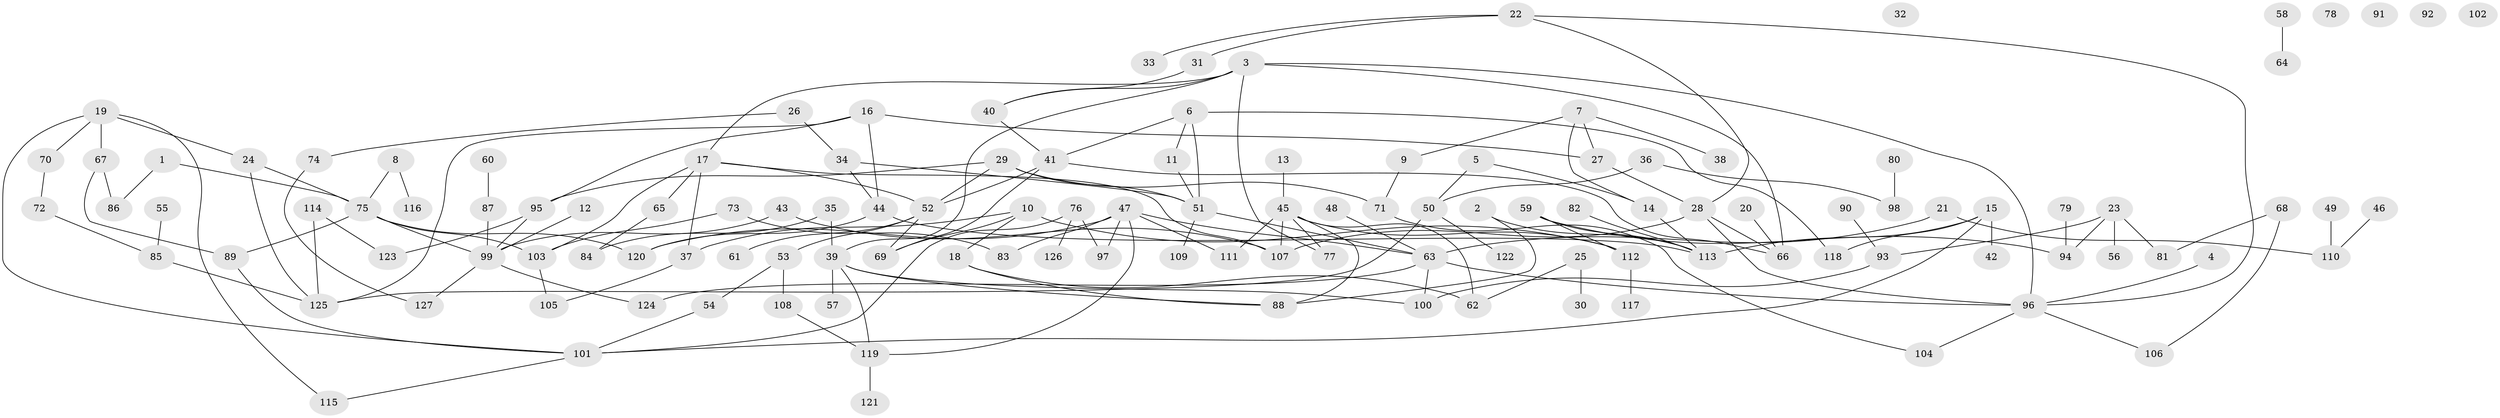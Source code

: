 // coarse degree distribution, {6: 0.08433734939759036, 8: 0.024096385542168676, 2: 0.3614457831325301, 3: 0.14457831325301204, 5: 0.0963855421686747, 12: 0.012048192771084338, 4: 0.08433734939759036, 1: 0.18072289156626506, 7: 0.012048192771084338}
// Generated by graph-tools (version 1.1) at 2025/48/03/04/25 22:48:10]
// undirected, 127 vertices, 170 edges
graph export_dot {
  node [color=gray90,style=filled];
  1;
  2;
  3;
  4;
  5;
  6;
  7;
  8;
  9;
  10;
  11;
  12;
  13;
  14;
  15;
  16;
  17;
  18;
  19;
  20;
  21;
  22;
  23;
  24;
  25;
  26;
  27;
  28;
  29;
  30;
  31;
  32;
  33;
  34;
  35;
  36;
  37;
  38;
  39;
  40;
  41;
  42;
  43;
  44;
  45;
  46;
  47;
  48;
  49;
  50;
  51;
  52;
  53;
  54;
  55;
  56;
  57;
  58;
  59;
  60;
  61;
  62;
  63;
  64;
  65;
  66;
  67;
  68;
  69;
  70;
  71;
  72;
  73;
  74;
  75;
  76;
  77;
  78;
  79;
  80;
  81;
  82;
  83;
  84;
  85;
  86;
  87;
  88;
  89;
  90;
  91;
  92;
  93;
  94;
  95;
  96;
  97;
  98;
  99;
  100;
  101;
  102;
  103;
  104;
  105;
  106;
  107;
  108;
  109;
  110;
  111;
  112;
  113;
  114;
  115;
  116;
  117;
  118;
  119;
  120;
  121;
  122;
  123;
  124;
  125;
  126;
  127;
  1 -- 75;
  1 -- 86;
  2 -- 88;
  2 -- 113;
  3 -- 17;
  3 -- 39;
  3 -- 40;
  3 -- 66;
  3 -- 77;
  3 -- 96;
  4 -- 96;
  5 -- 14;
  5 -- 50;
  6 -- 11;
  6 -- 41;
  6 -- 51;
  6 -- 118;
  7 -- 9;
  7 -- 14;
  7 -- 27;
  7 -- 38;
  8 -- 75;
  8 -- 116;
  9 -- 71;
  10 -- 18;
  10 -- 37;
  10 -- 69;
  10 -- 112;
  11 -- 51;
  12 -- 99;
  13 -- 45;
  14 -- 113;
  15 -- 42;
  15 -- 101;
  15 -- 113;
  15 -- 118;
  16 -- 27;
  16 -- 44;
  16 -- 95;
  16 -- 125;
  17 -- 37;
  17 -- 52;
  17 -- 65;
  17 -- 103;
  17 -- 107;
  18 -- 62;
  18 -- 88;
  19 -- 24;
  19 -- 67;
  19 -- 70;
  19 -- 101;
  19 -- 115;
  20 -- 66;
  21 -- 63;
  21 -- 110;
  22 -- 28;
  22 -- 31;
  22 -- 33;
  22 -- 96;
  23 -- 56;
  23 -- 81;
  23 -- 93;
  23 -- 94;
  24 -- 75;
  24 -- 125;
  25 -- 30;
  25 -- 62;
  26 -- 34;
  26 -- 74;
  27 -- 28;
  28 -- 66;
  28 -- 96;
  28 -- 107;
  29 -- 51;
  29 -- 52;
  29 -- 71;
  29 -- 95;
  31 -- 40;
  34 -- 44;
  34 -- 51;
  35 -- 39;
  35 -- 84;
  36 -- 50;
  36 -- 98;
  37 -- 105;
  39 -- 57;
  39 -- 88;
  39 -- 100;
  39 -- 119;
  40 -- 41;
  41 -- 52;
  41 -- 66;
  41 -- 69;
  43 -- 99;
  43 -- 107;
  44 -- 113;
  44 -- 120;
  45 -- 62;
  45 -- 77;
  45 -- 88;
  45 -- 107;
  45 -- 111;
  45 -- 112;
  46 -- 110;
  47 -- 63;
  47 -- 83;
  47 -- 97;
  47 -- 111;
  47 -- 119;
  47 -- 120;
  48 -- 63;
  49 -- 110;
  50 -- 122;
  50 -- 125;
  51 -- 63;
  51 -- 109;
  52 -- 53;
  52 -- 61;
  52 -- 69;
  53 -- 54;
  53 -- 108;
  54 -- 101;
  55 -- 85;
  58 -- 64;
  59 -- 94;
  59 -- 112;
  59 -- 113;
  60 -- 87;
  63 -- 96;
  63 -- 100;
  63 -- 124;
  65 -- 84;
  67 -- 86;
  67 -- 89;
  68 -- 81;
  68 -- 106;
  70 -- 72;
  71 -- 104;
  72 -- 85;
  73 -- 83;
  73 -- 103;
  74 -- 127;
  75 -- 89;
  75 -- 99;
  75 -- 103;
  75 -- 120;
  76 -- 97;
  76 -- 101;
  76 -- 126;
  79 -- 94;
  80 -- 98;
  82 -- 113;
  85 -- 125;
  87 -- 99;
  89 -- 101;
  90 -- 93;
  93 -- 100;
  95 -- 99;
  95 -- 123;
  96 -- 104;
  96 -- 106;
  99 -- 124;
  99 -- 127;
  101 -- 115;
  103 -- 105;
  108 -- 119;
  112 -- 117;
  114 -- 123;
  114 -- 125;
  119 -- 121;
}

